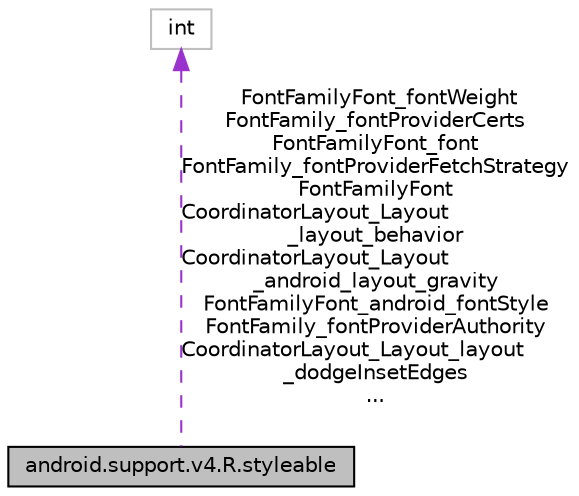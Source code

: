 digraph "android.support.v4.R.styleable"
{
 // INTERACTIVE_SVG=YES
 // LATEX_PDF_SIZE
  edge [fontname="Helvetica",fontsize="10",labelfontname="Helvetica",labelfontsize="10"];
  node [fontname="Helvetica",fontsize="10",shape=record];
  Node1 [label="android.support.v4.R.styleable",height=0.2,width=0.4,color="black", fillcolor="grey75", style="filled", fontcolor="black",tooltip=" "];
  Node2 -> Node1 [dir="back",color="darkorchid3",fontsize="10",style="dashed",label=" FontFamilyFont_fontWeight\nFontFamily_fontProviderCerts\nFontFamilyFont_font\nFontFamily_fontProviderFetchStrategy\nFontFamilyFont\nCoordinatorLayout_Layout\l_layout_behavior\nCoordinatorLayout_Layout\l_android_layout_gravity\nFontFamilyFont_android_fontStyle\nFontFamily_fontProviderAuthority\nCoordinatorLayout_Layout_layout\l_dodgeInsetEdges\n..." ,fontname="Helvetica"];
  Node2 [label="int",height=0.2,width=0.4,color="grey75", fillcolor="white", style="filled",tooltip=" "];
}

